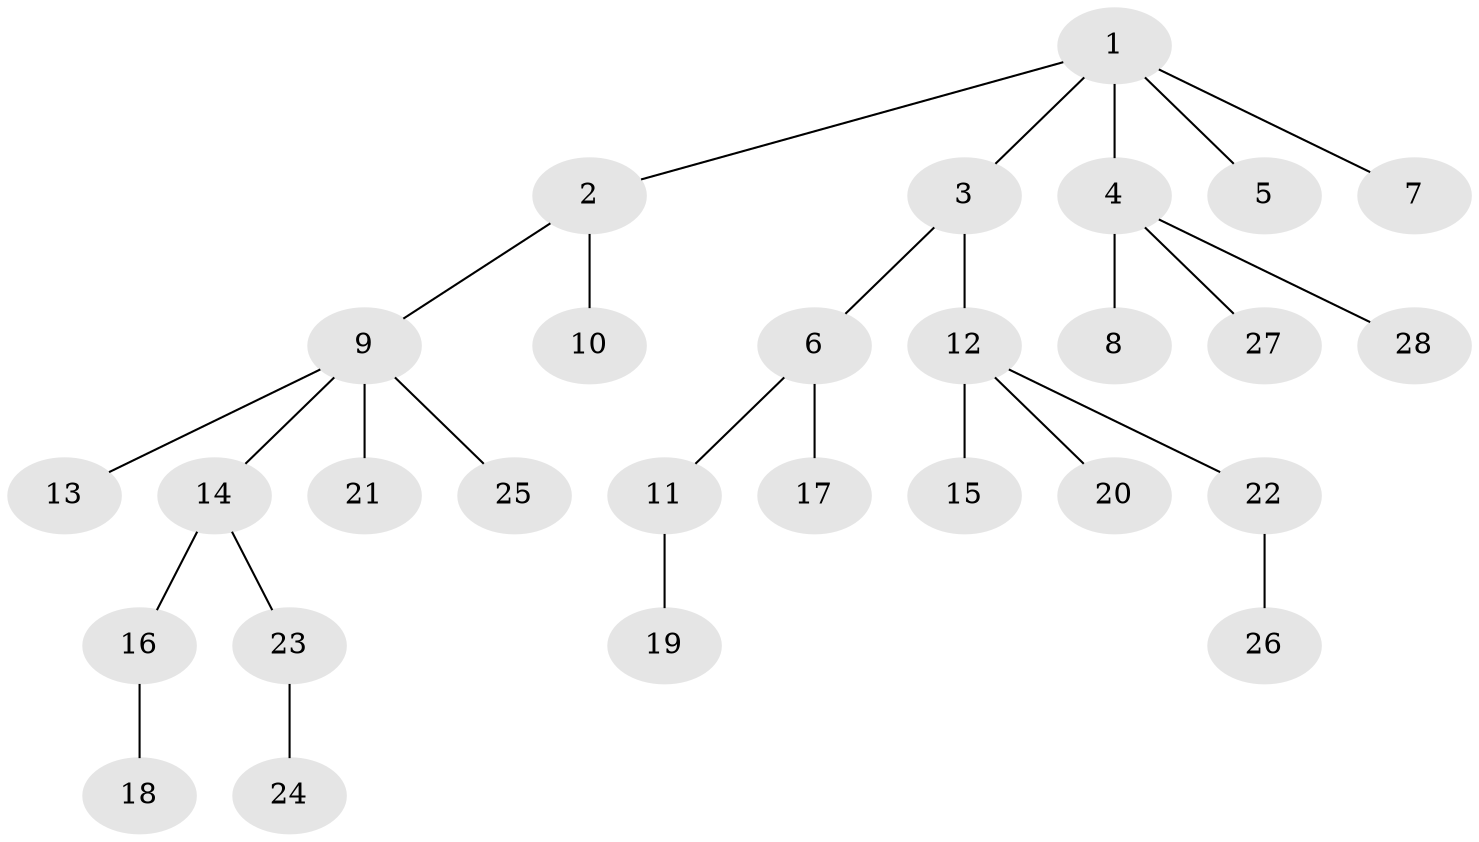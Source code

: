 // original degree distribution, {6: 0.011494252873563218, 5: 0.05747126436781609, 2: 0.2413793103448276, 3: 0.13793103448275862, 4: 0.034482758620689655, 7: 0.011494252873563218, 1: 0.5057471264367817}
// Generated by graph-tools (version 1.1) at 2025/51/03/04/25 22:51:52]
// undirected, 28 vertices, 27 edges
graph export_dot {
  node [color=gray90,style=filled];
  1;
  2;
  3;
  4;
  5;
  6;
  7;
  8;
  9;
  10;
  11;
  12;
  13;
  14;
  15;
  16;
  17;
  18;
  19;
  20;
  21;
  22;
  23;
  24;
  25;
  26;
  27;
  28;
  1 -- 2 [weight=1.0];
  1 -- 3 [weight=1.0];
  1 -- 4 [weight=1.0];
  1 -- 5 [weight=1.0];
  1 -- 7 [weight=1.0];
  2 -- 9 [weight=1.0];
  2 -- 10 [weight=1.0];
  3 -- 6 [weight=1.0];
  3 -- 12 [weight=1.0];
  4 -- 8 [weight=3.0];
  4 -- 27 [weight=1.0];
  4 -- 28 [weight=1.0];
  6 -- 11 [weight=1.0];
  6 -- 17 [weight=2.0];
  9 -- 13 [weight=1.0];
  9 -- 14 [weight=1.0];
  9 -- 21 [weight=1.0];
  9 -- 25 [weight=1.0];
  11 -- 19 [weight=1.0];
  12 -- 15 [weight=1.0];
  12 -- 20 [weight=1.0];
  12 -- 22 [weight=1.0];
  14 -- 16 [weight=1.0];
  14 -- 23 [weight=1.0];
  16 -- 18 [weight=1.0];
  22 -- 26 [weight=3.0];
  23 -- 24 [weight=2.0];
}

